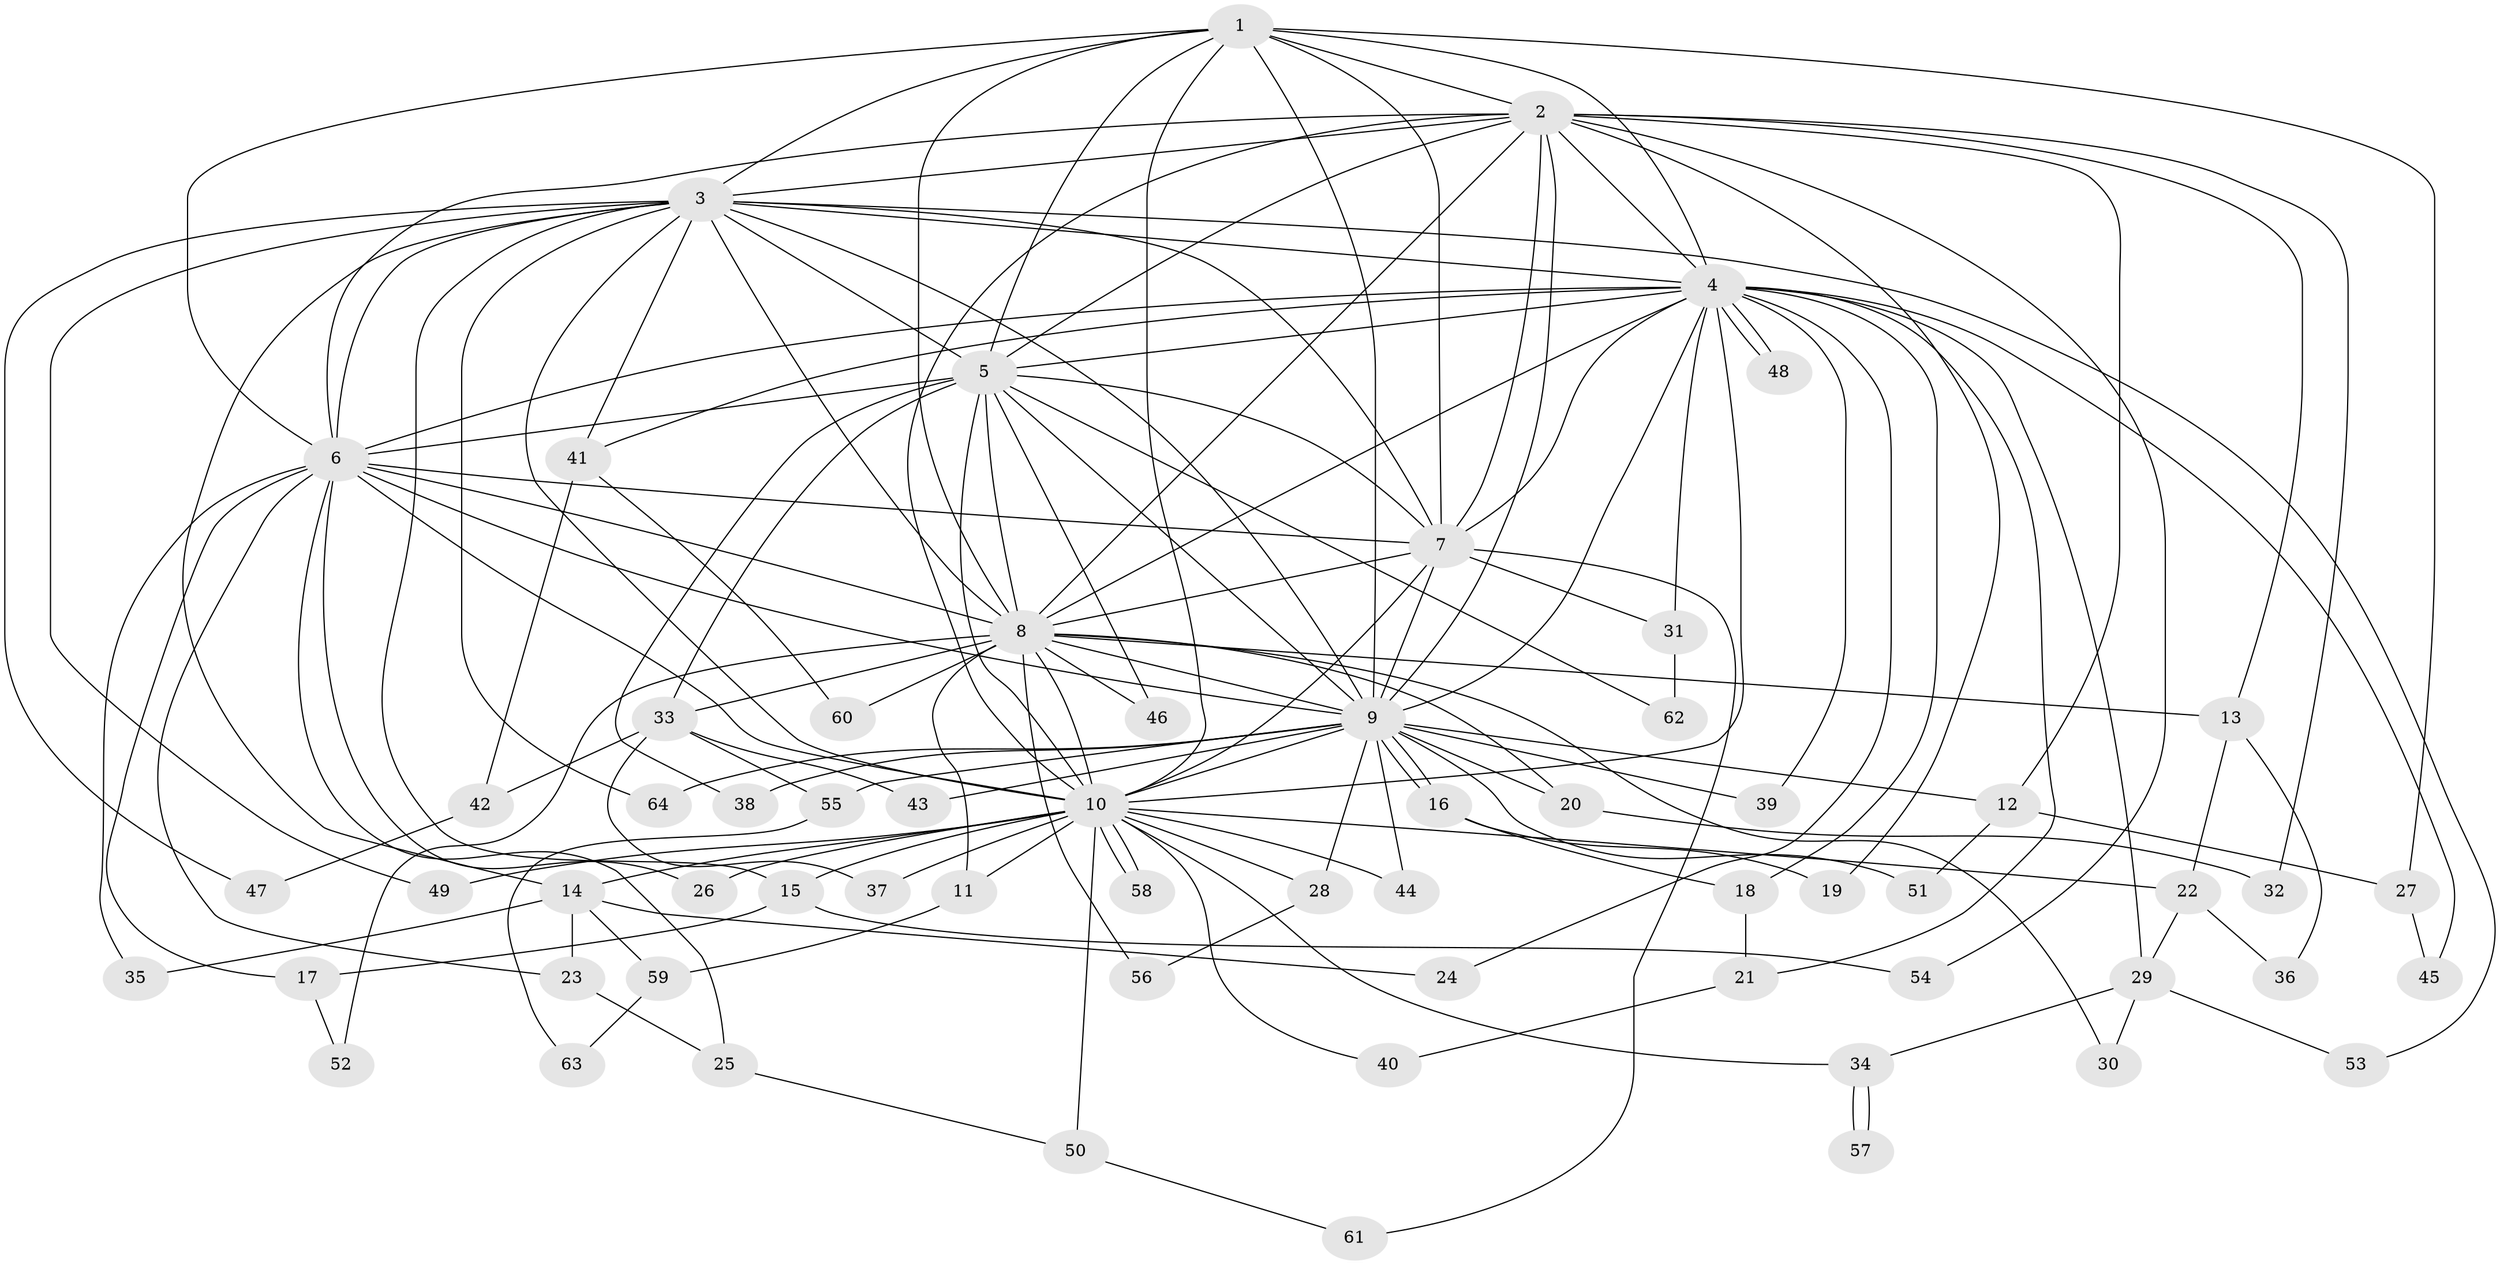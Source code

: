 // Generated by graph-tools (version 1.1) at 2025/25/03/09/25 03:25:49]
// undirected, 64 vertices, 153 edges
graph export_dot {
graph [start="1"]
  node [color=gray90,style=filled];
  1;
  2;
  3;
  4;
  5;
  6;
  7;
  8;
  9;
  10;
  11;
  12;
  13;
  14;
  15;
  16;
  17;
  18;
  19;
  20;
  21;
  22;
  23;
  24;
  25;
  26;
  27;
  28;
  29;
  30;
  31;
  32;
  33;
  34;
  35;
  36;
  37;
  38;
  39;
  40;
  41;
  42;
  43;
  44;
  45;
  46;
  47;
  48;
  49;
  50;
  51;
  52;
  53;
  54;
  55;
  56;
  57;
  58;
  59;
  60;
  61;
  62;
  63;
  64;
  1 -- 2;
  1 -- 3;
  1 -- 4;
  1 -- 5;
  1 -- 6;
  1 -- 7;
  1 -- 8;
  1 -- 9;
  1 -- 10;
  1 -- 27;
  2 -- 3;
  2 -- 4;
  2 -- 5;
  2 -- 6;
  2 -- 7;
  2 -- 8;
  2 -- 9;
  2 -- 10;
  2 -- 12;
  2 -- 13;
  2 -- 19;
  2 -- 32;
  2 -- 54;
  3 -- 4;
  3 -- 5;
  3 -- 6;
  3 -- 7;
  3 -- 8;
  3 -- 9;
  3 -- 10;
  3 -- 14;
  3 -- 15;
  3 -- 41;
  3 -- 47;
  3 -- 49;
  3 -- 53;
  3 -- 64;
  4 -- 5;
  4 -- 6;
  4 -- 7;
  4 -- 8;
  4 -- 9;
  4 -- 10;
  4 -- 18;
  4 -- 21;
  4 -- 24;
  4 -- 29;
  4 -- 31;
  4 -- 39;
  4 -- 41;
  4 -- 45;
  4 -- 48;
  4 -- 48;
  5 -- 6;
  5 -- 7;
  5 -- 8;
  5 -- 9;
  5 -- 10;
  5 -- 33;
  5 -- 38;
  5 -- 46;
  5 -- 62;
  6 -- 7;
  6 -- 8;
  6 -- 9;
  6 -- 10;
  6 -- 17;
  6 -- 23;
  6 -- 25;
  6 -- 26;
  6 -- 35;
  7 -- 8;
  7 -- 9;
  7 -- 10;
  7 -- 31;
  7 -- 61;
  8 -- 9;
  8 -- 10;
  8 -- 11;
  8 -- 13;
  8 -- 20;
  8 -- 30;
  8 -- 33;
  8 -- 46;
  8 -- 52;
  8 -- 56;
  8 -- 60;
  9 -- 10;
  9 -- 12;
  9 -- 16;
  9 -- 16;
  9 -- 20;
  9 -- 28;
  9 -- 38;
  9 -- 39;
  9 -- 43;
  9 -- 44;
  9 -- 51;
  9 -- 55;
  9 -- 64;
  10 -- 11;
  10 -- 14;
  10 -- 15;
  10 -- 22;
  10 -- 26;
  10 -- 28;
  10 -- 34;
  10 -- 37;
  10 -- 40;
  10 -- 44;
  10 -- 49;
  10 -- 50;
  10 -- 58;
  10 -- 58;
  11 -- 59;
  12 -- 27;
  12 -- 51;
  13 -- 22;
  13 -- 36;
  14 -- 23;
  14 -- 24;
  14 -- 35;
  14 -- 59;
  15 -- 17;
  15 -- 54;
  16 -- 18;
  16 -- 19;
  17 -- 52;
  18 -- 21;
  20 -- 32;
  21 -- 40;
  22 -- 29;
  22 -- 36;
  23 -- 25;
  25 -- 50;
  27 -- 45;
  28 -- 56;
  29 -- 30;
  29 -- 34;
  29 -- 53;
  31 -- 62;
  33 -- 37;
  33 -- 42;
  33 -- 43;
  33 -- 55;
  34 -- 57;
  34 -- 57;
  41 -- 42;
  41 -- 60;
  42 -- 47;
  50 -- 61;
  55 -- 63;
  59 -- 63;
}
